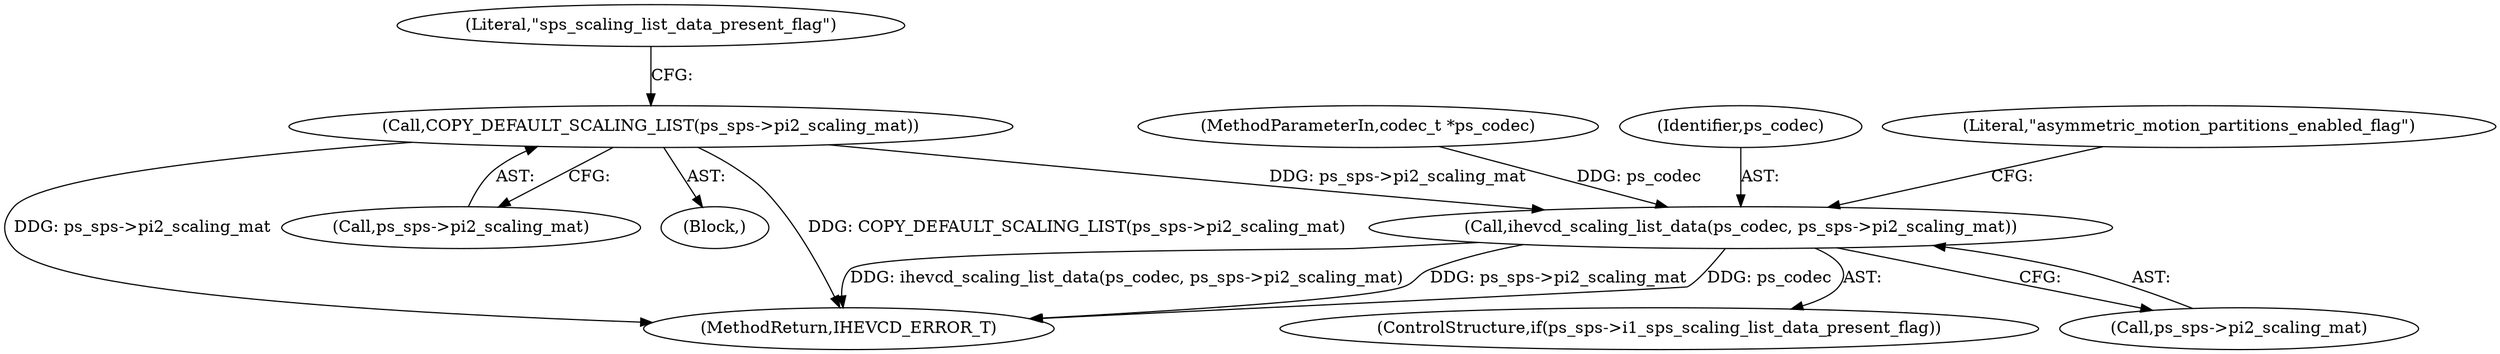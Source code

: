 digraph "0_Android_1ab5ce7e42feccd49e49752e6f58f9097ac5d254@pointer" {
"1000749" [label="(Call,COPY_DEFAULT_SCALING_LIST(ps_sps->pi2_scaling_mat))"];
"1000767" [label="(Call,ihevcd_scaling_list_data(ps_codec, ps_sps->pi2_scaling_mat))"];
"1000779" [label="(Literal,\"asymmetric_motion_partitions_enabled_flag\")"];
"1000769" [label="(Call,ps_sps->pi2_scaling_mat)"];
"1000107" [label="(MethodParameterIn,codec_t *ps_codec)"];
"1000754" [label="(Literal,\"sps_scaling_list_data_present_flag\")"];
"1001336" [label="(MethodReturn,IHEVCD_ERROR_T)"];
"1000749" [label="(Call,COPY_DEFAULT_SCALING_LIST(ps_sps->pi2_scaling_mat))"];
"1000750" [label="(Call,ps_sps->pi2_scaling_mat)"];
"1000768" [label="(Identifier,ps_codec)"];
"1000767" [label="(Call,ihevcd_scaling_list_data(ps_codec, ps_sps->pi2_scaling_mat))"];
"1000763" [label="(ControlStructure,if(ps_sps->i1_sps_scaling_list_data_present_flag))"];
"1000748" [label="(Block,)"];
"1000749" -> "1000748"  [label="AST: "];
"1000749" -> "1000750"  [label="CFG: "];
"1000750" -> "1000749"  [label="AST: "];
"1000754" -> "1000749"  [label="CFG: "];
"1000749" -> "1001336"  [label="DDG: ps_sps->pi2_scaling_mat"];
"1000749" -> "1001336"  [label="DDG: COPY_DEFAULT_SCALING_LIST(ps_sps->pi2_scaling_mat)"];
"1000749" -> "1000767"  [label="DDG: ps_sps->pi2_scaling_mat"];
"1000767" -> "1000763"  [label="AST: "];
"1000767" -> "1000769"  [label="CFG: "];
"1000768" -> "1000767"  [label="AST: "];
"1000769" -> "1000767"  [label="AST: "];
"1000779" -> "1000767"  [label="CFG: "];
"1000767" -> "1001336"  [label="DDG: ihevcd_scaling_list_data(ps_codec, ps_sps->pi2_scaling_mat)"];
"1000767" -> "1001336"  [label="DDG: ps_sps->pi2_scaling_mat"];
"1000767" -> "1001336"  [label="DDG: ps_codec"];
"1000107" -> "1000767"  [label="DDG: ps_codec"];
}
